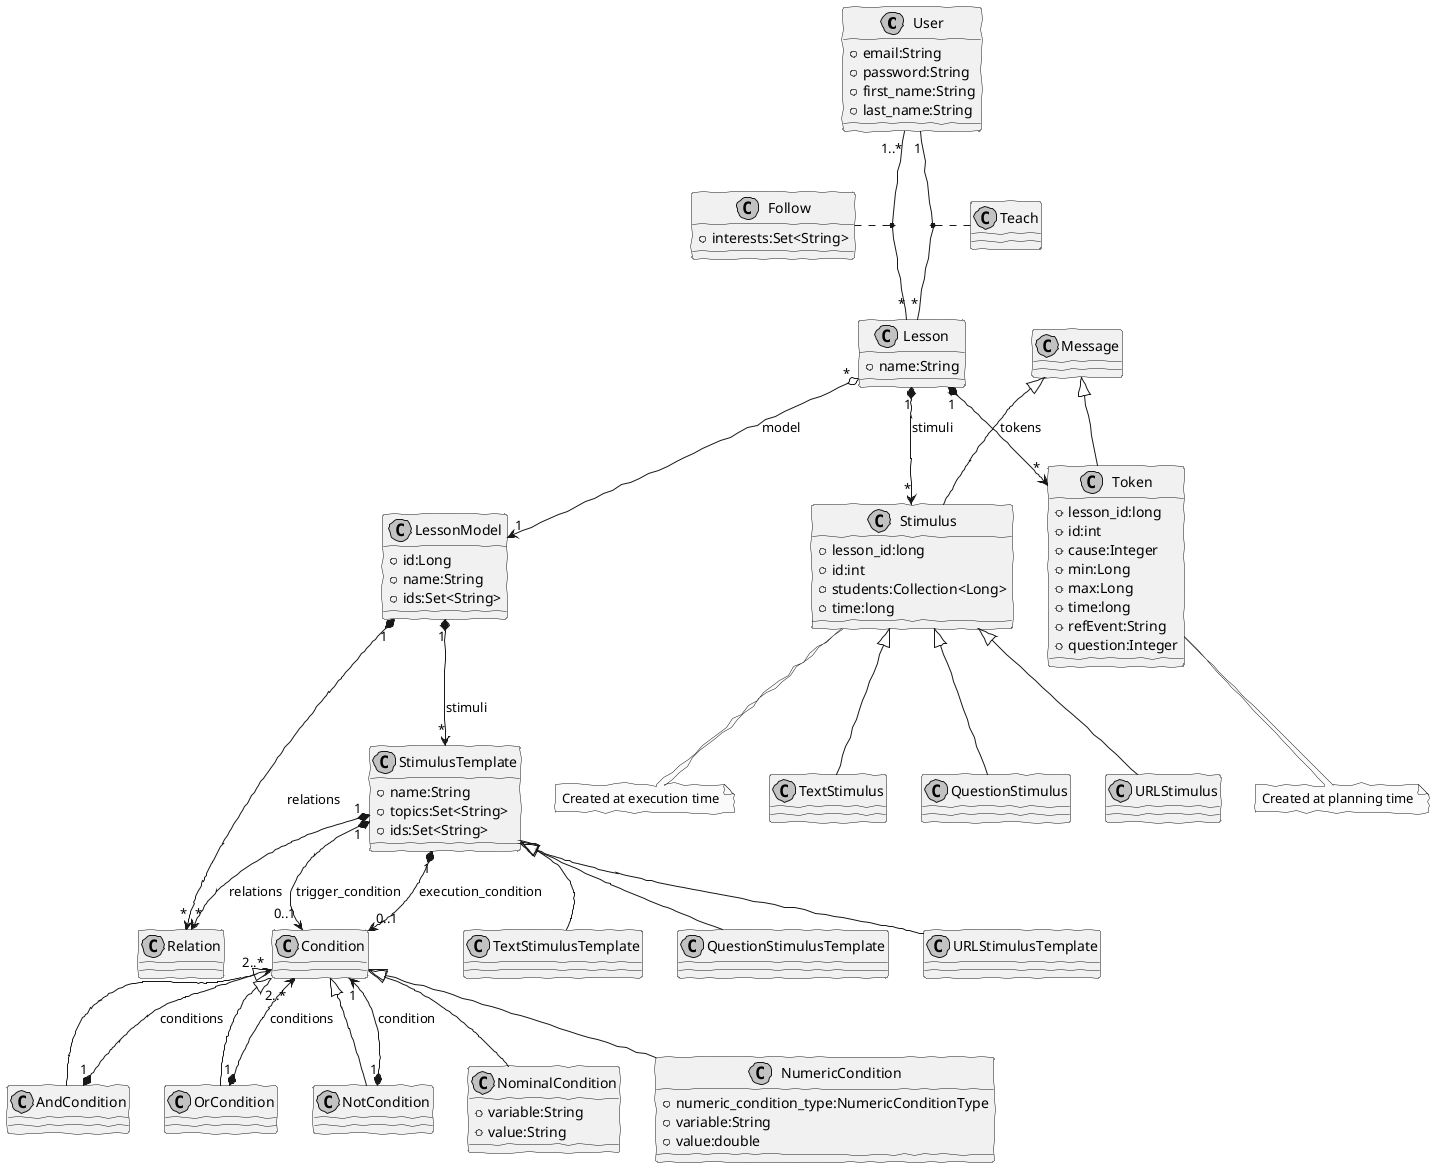 @startuml
skinparam monochrome true
skinparam handwritten true

class User
User : +email:String
User : +password:String
User : +first_name:String
User : +last_name:String
User "1..*" - "*" Lesson
(User , Lesson) .. Follow
User "1" - "*" Lesson
(User , Lesson) .. Teach

class Follow
Follow : +interests:Set<String>

class Teach

class Lesson
Lesson : +name:String
Lesson "*" o--> "1" LessonModel : model
Lesson "1" *--> "*" Stimulus : stimuli
Lesson "1" *--> "*" Token : tokens

class LessonModel
LessonModel : +id:Long
LessonModel : +name:String
LessonModel : +ids:Set<String>
LessonModel "1" *--> "*" StimulusTemplate : stimuli
LessonModel "1" *--> "*" Relation : relations

class Message

class Stimulus
note bottom: Created at execution time
Message <|-- Stimulus
Stimulus : +lesson_id:long
Stimulus : +id:int
Stimulus : +students:Collection<Long>
Stimulus : +time:long

class TextStimulus
Stimulus <|-- TextStimulus

class QuestionStimulus
Stimulus <|-- QuestionStimulus

class URLStimulus
Stimulus <|-- URLStimulus

class Token
note bottom: Created at planning time
Message <|-- Token
Token : +lesson_id:long
Token : +id:int
Token : +cause:Integer
Token : +min:Long
Token : +max:Long
Token : +time:long
Token : +refEvent:String
Token : +question:Integer

class StimulusTemplate
StimulusTemplate : +name:String
StimulusTemplate : +topics:Set<String>
StimulusTemplate : +ids:Set<String>
StimulusTemplate "1" *--> "0..1" Condition : trigger_condition
StimulusTemplate "1" *--> "0..1" Condition : execution_condition
StimulusTemplate "1" *--> "*" Relation : relations

class TextStimulusTemplate
StimulusTemplate <|-- TextStimulusTemplate

class QuestionStimulusTemplate
StimulusTemplate <|-- QuestionStimulusTemplate

class URLStimulusTemplate
StimulusTemplate <|-- URLStimulusTemplate

class Condition

class AndCondition
Condition <|-- AndCondition
AndCondition "1" *--> "2..*" Condition : conditions

class OrCondition
Condition <|-- OrCondition
OrCondition "1" *--> "2..*" Condition : conditions

class NotCondition
Condition <|-- NotCondition
NotCondition "1" *--> "1" Condition : condition

class NominalCondition
Condition <|-- NominalCondition
NominalCondition : +variable:String
NominalCondition : +value:String

class NumericCondition
Condition <|-- NumericCondition
NumericCondition : +numeric_condition_type:NumericConditionType
NumericCondition : +variable:String
NumericCondition : +value:double

class Relation

@enduml
